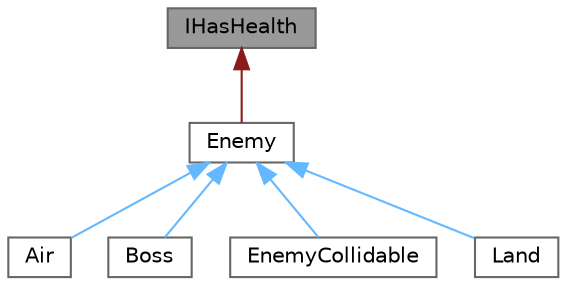 digraph "IHasHealth"
{
 // LATEX_PDF_SIZE
  bgcolor="transparent";
  edge [fontname=Helvetica,fontsize=10,labelfontname=Helvetica,labelfontsize=10];
  node [fontname=Helvetica,fontsize=10,shape=box,height=0.2,width=0.4];
  Node1 [id="Node000001",label="IHasHealth",height=0.2,width=0.4,color="gray40", fillcolor="grey60", style="filled", fontcolor="black",tooltip=" "];
  Node1 -> Node2 [id="edge6_Node000001_Node000002",dir="back",color="firebrick4",style="solid",tooltip=" "];
  Node2 [id="Node000002",label="Enemy",height=0.2,width=0.4,color="gray40", fillcolor="white", style="filled",URL="$class_enemy.html",tooltip=" "];
  Node2 -> Node3 [id="edge7_Node000002_Node000003",dir="back",color="steelblue1",style="solid",tooltip=" "];
  Node3 [id="Node000003",label="Air",height=0.2,width=0.4,color="gray40", fillcolor="white", style="filled",URL="$class_air.html",tooltip=" "];
  Node2 -> Node4 [id="edge8_Node000002_Node000004",dir="back",color="steelblue1",style="solid",tooltip=" "];
  Node4 [id="Node000004",label="Boss",height=0.2,width=0.4,color="gray40", fillcolor="white", style="filled",URL="$class_boss.html",tooltip=" "];
  Node2 -> Node5 [id="edge9_Node000002_Node000005",dir="back",color="steelblue1",style="solid",tooltip=" "];
  Node5 [id="Node000005",label="EnemyCollidable",height=0.2,width=0.4,color="gray40", fillcolor="white", style="filled",URL="$class_enemy_collidable.html",tooltip=" "];
  Node2 -> Node6 [id="edge10_Node000002_Node000006",dir="back",color="steelblue1",style="solid",tooltip=" "];
  Node6 [id="Node000006",label="Land",height=0.2,width=0.4,color="gray40", fillcolor="white", style="filled",URL="$class_land.html",tooltip=" "];
}
